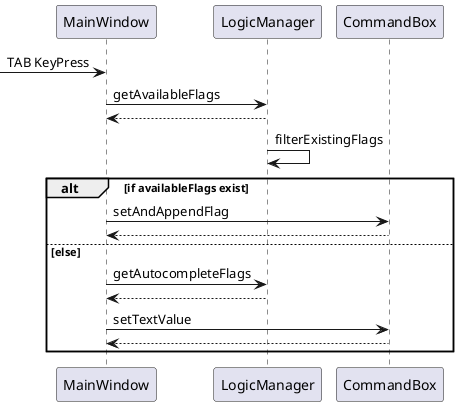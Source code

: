 @startuml
-> MainWindow : TAB KeyPress
MainWindow -> LogicManager : getAvailableFlags
LogicManager --> MainWindow
LogicManager -> LogicManager : filterExistingFlags

alt if availableFlags exist

    MainWindow -> CommandBox: setAndAppendFlag
    CommandBox --> MainWindow

else else

    MainWindow -> LogicManager : getAutocompleteFlags
    LogicManager --> MainWindow
    MainWindow -> CommandBox : setTextValue
    CommandBox --> MainWindow
    end
@enduml